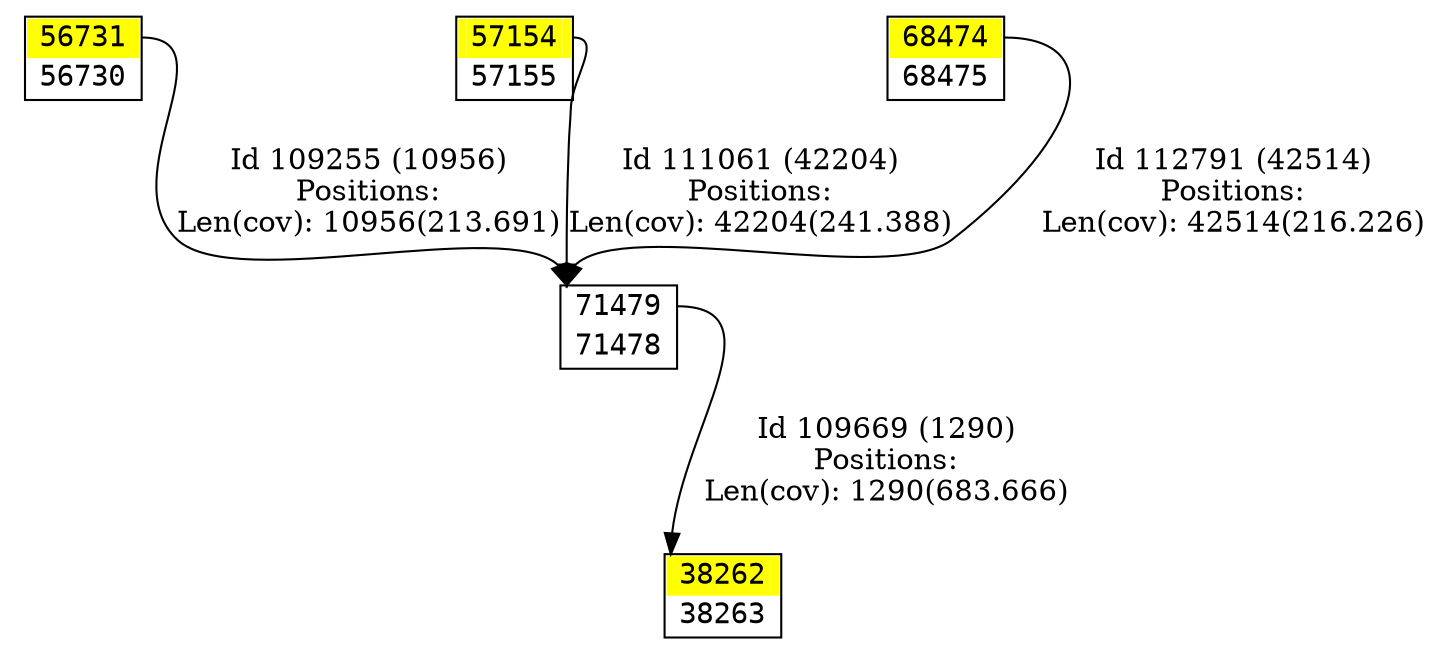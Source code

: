 digraph graph_picture {
node[fontname=<Courier> ,penwidth=<1.8> ,shape=<plaintext> ]
vertex_38262_38263[label=<<TABLE BORDER="1" CELLSPACING="0" >
<TR><TD BORDER="0" PORT = "port_38262_in" color="yellow" bgcolor="yellow" ></TD><TD BORDER="0" color="yellow" bgcolor="yellow" >38262</TD><TD BORDER="0" PORT = "port_38262_out" color="yellow" bgcolor="yellow" ></TD></TR>
<TR><TD BORDER="0" PORT = "port_38263_out" color="white" bgcolor="white" ></TD><TD BORDER="0" color="white" bgcolor="white" >38263</TD><TD BORDER="0" PORT = "port_38263_in" color="white" bgcolor="white" ></TD></TR>
</TABLE>> ,color=<black> ,URL=</vertex/38262.svg> ]
vertex_56730_56731[label=<<TABLE BORDER="1" CELLSPACING="0" >
<TR><TD BORDER="0" PORT = "port_56731_in" color="yellow" bgcolor="yellow" ></TD><TD BORDER="0" color="yellow" bgcolor="yellow" >56731</TD><TD BORDER="0" PORT = "port_56731_out" color="yellow" bgcolor="yellow" ></TD></TR>
<TR><TD BORDER="0" PORT = "port_56730_out" color="white" bgcolor="white" ></TD><TD BORDER="0" color="white" bgcolor="white" >56730</TD><TD BORDER="0" PORT = "port_56730_in" color="white" bgcolor="white" ></TD></TR>
</TABLE>> ,color=<black> ,URL=</vertex/56731.svg> ]
vertex_57154_57155[label=<<TABLE BORDER="1" CELLSPACING="0" >
<TR><TD BORDER="0" PORT = "port_57154_in" color="yellow" bgcolor="yellow" ></TD><TD BORDER="0" color="yellow" bgcolor="yellow" >57154</TD><TD BORDER="0" PORT = "port_57154_out" color="yellow" bgcolor="yellow" ></TD></TR>
<TR><TD BORDER="0" PORT = "port_57155_out" color="white" bgcolor="white" ></TD><TD BORDER="0" color="white" bgcolor="white" >57155</TD><TD BORDER="0" PORT = "port_57155_in" color="white" bgcolor="white" ></TD></TR>
</TABLE>> ,color=<black> ,URL=</vertex/57154.svg> ]
vertex_68474_68475[label=<<TABLE BORDER="1" CELLSPACING="0" >
<TR><TD BORDER="0" PORT = "port_68474_in" color="yellow" bgcolor="yellow" ></TD><TD BORDER="0" color="yellow" bgcolor="yellow" >68474</TD><TD BORDER="0" PORT = "port_68474_out" color="yellow" bgcolor="yellow" ></TD></TR>
<TR><TD BORDER="0" PORT = "port_68475_out" color="white" bgcolor="white" ></TD><TD BORDER="0" color="white" bgcolor="white" >68475</TD><TD BORDER="0" PORT = "port_68475_in" color="white" bgcolor="white" ></TD></TR>
</TABLE>> ,color=<black> ,URL=</vertex/68474.svg> ]
vertex_71478_71479[label=<<TABLE BORDER="1" CELLSPACING="0" >
<TR><TD BORDER="0" PORT = "port_71479_in" color="white" bgcolor="white" ></TD><TD BORDER="0" color="white" bgcolor="white" >71479</TD><TD BORDER="0" PORT = "port_71479_out" color="white" bgcolor="white" ></TD></TR>
<TR><TD BORDER="0" PORT = "port_71478_out" color="white" bgcolor="white" ></TD><TD BORDER="0" color="white" bgcolor="white" >71478</TD><TD BORDER="0" PORT = "port_71478_in" color="white" bgcolor="white" ></TD></TR>
</TABLE>> ,color=<black> ,URL=</vertex/71479.svg> ]
vertex_56730_56731:port_56731_out->vertex_71478_71479:port_71479_in[label="Id 109255 (10956)\nPositions:\nLen(cov): 10956(213.691)" ,color=<black> ]
vertex_71478_71479:port_71479_out->vertex_38262_38263:port_38262_in[label="Id 109669 (1290)\nPositions:\nLen(cov): 1290(683.666)" ,color=<black> ]
vertex_57154_57155:port_57154_out->vertex_71478_71479:port_71479_in[label="Id 111061 (42204)\nPositions:\nLen(cov): 42204(241.388)" ,color=<black> ]
vertex_68474_68475:port_68474_out->vertex_71478_71479:port_71479_in[label="Id 112791 (42514)\nPositions:\nLen(cov): 42514(216.226)" ,color=<black> ]
}
